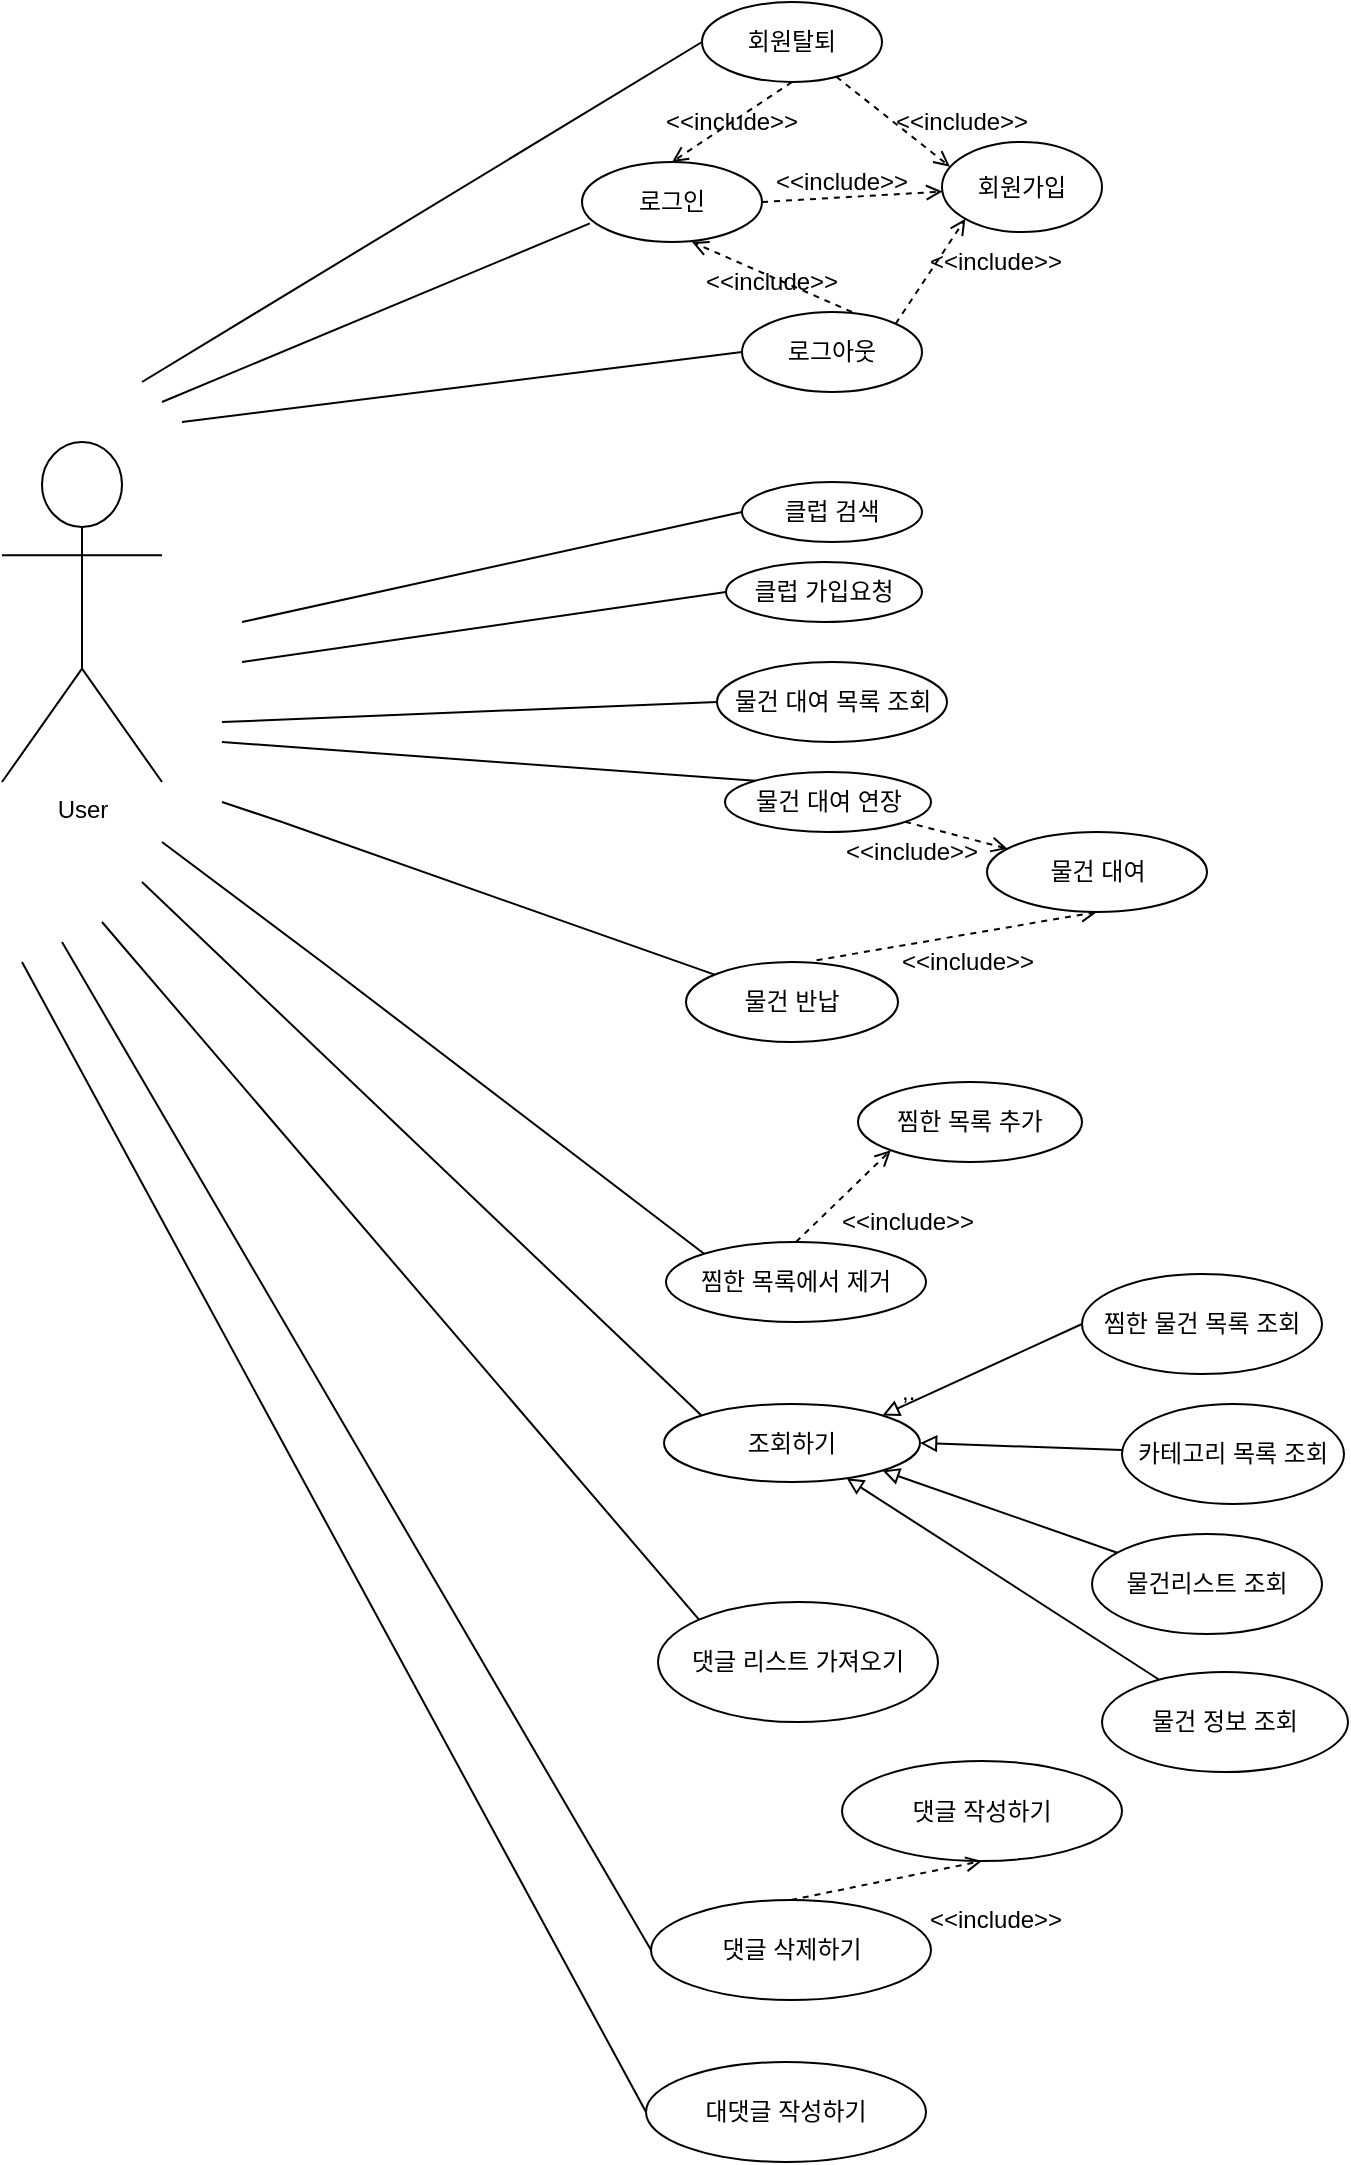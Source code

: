 <mxfile version="12.1.9" type="github" pages="1"><diagram id="kvc2BI5MKlsOzCtj5kJC" name="Page-1"><mxGraphModel dx="782" dy="469" grid="1" gridSize="10" guides="1" tooltips="1" connect="1" arrows="1" fold="1" page="1" pageScale="1" pageWidth="827" pageHeight="1169" math="0" shadow="0"><root><mxCell id="0"/><mxCell id="1" parent="0"/><mxCell id="IK3XtewCL-V_QUyFNMMT-16" style="edgeStyle=none;rounded=0;orthogonalLoop=1;jettySize=auto;html=1;entryX=0;entryY=0.5;entryDx=0;entryDy=0;endArrow=none;endFill=0;" parent="1" target="IK3XtewCL-V_QUyFNMMT-12" edge="1"><mxGeometry relative="1" as="geometry"><mxPoint x="100" y="230" as="sourcePoint"/></mxGeometry></mxCell><mxCell id="IK3XtewCL-V_QUyFNMMT-17" style="edgeStyle=none;rounded=0;orthogonalLoop=1;jettySize=auto;html=1;entryX=0.044;entryY=0.767;entryDx=0;entryDy=0;endArrow=none;endFill=0;entryPerimeter=0;" parent="1" target="IK3XtewCL-V_QUyFNMMT-9" edge="1"><mxGeometry relative="1" as="geometry"><mxPoint x="90" y="220" as="sourcePoint"/></mxGeometry></mxCell><mxCell id="IK3XtewCL-V_QUyFNMMT-18" style="edgeStyle=none;rounded=0;orthogonalLoop=1;jettySize=auto;html=1;entryX=0;entryY=0.5;entryDx=0;entryDy=0;endArrow=none;endFill=0;" parent="1" target="IK3XtewCL-V_QUyFNMMT-6" edge="1"><mxGeometry relative="1" as="geometry"><mxPoint x="80" y="210" as="sourcePoint"/></mxGeometry></mxCell><mxCell id="IK3XtewCL-V_QUyFNMMT-33" style="rounded=0;orthogonalLoop=1;jettySize=auto;html=1;entryX=0;entryY=0.5;entryDx=0;entryDy=0;startArrow=none;startFill=0;endArrow=none;endFill=0;" parent="1" target="IK3XtewCL-V_QUyFNMMT-15" edge="1"><mxGeometry relative="1" as="geometry"><mxPoint x="130" y="330" as="sourcePoint"/><Array as="points"/></mxGeometry></mxCell><mxCell id="IK3XtewCL-V_QUyFNMMT-34" style="edgeStyle=none;rounded=0;orthogonalLoop=1;jettySize=auto;html=1;entryX=0;entryY=0.5;entryDx=0;entryDy=0;startArrow=none;startFill=0;endArrow=none;endFill=0;" parent="1" target="IK3XtewCL-V_QUyFNMMT-32" edge="1"><mxGeometry relative="1" as="geometry"><mxPoint x="130" y="350" as="sourcePoint"/></mxGeometry></mxCell><mxCell id="IK3XtewCL-V_QUyFNMMT-44" style="edgeStyle=none;rounded=0;orthogonalLoop=1;jettySize=auto;html=1;entryX=0;entryY=0;entryDx=0;entryDy=0;startArrow=none;startFill=0;endArrow=none;endFill=0;" parent="1" target="IK3XtewCL-V_QUyFNMMT-36" edge="1"><mxGeometry relative="1" as="geometry"><mxPoint x="120" y="390" as="sourcePoint"/></mxGeometry></mxCell><mxCell id="IK3XtewCL-V_QUyFNMMT-47" style="rounded=0;orthogonalLoop=1;jettySize=auto;html=1;entryX=0;entryY=0.5;entryDx=0;entryDy=0;startArrow=none;startFill=0;endArrow=none;endFill=0;" parent="1" target="IK3XtewCL-V_QUyFNMMT-35" edge="1"><mxGeometry relative="1" as="geometry"><mxPoint x="120" y="380" as="sourcePoint"/></mxGeometry></mxCell><mxCell id="IK3XtewCL-V_QUyFNMMT-48" style="edgeStyle=none;rounded=0;orthogonalLoop=1;jettySize=auto;html=1;startArrow=none;startFill=0;endArrow=none;endFill=0;" parent="1" target="IK3XtewCL-V_QUyFNMMT-37" edge="1"><mxGeometry relative="1" as="geometry"><mxPoint x="120" y="420" as="sourcePoint"/><Array as="points"><mxPoint x="150" y="430"/></Array></mxGeometry></mxCell><mxCell id="IK3XtewCL-V_QUyFNMMT-61" style="edgeStyle=none;rounded=0;orthogonalLoop=1;jettySize=auto;html=1;entryX=0;entryY=0;entryDx=0;entryDy=0;startArrow=none;startFill=0;endArrow=none;endFill=0;" parent="1" target="IK3XtewCL-V_QUyFNMMT-54" edge="1"><mxGeometry relative="1" as="geometry"><mxPoint x="90" y="440" as="sourcePoint"/><Array as="points"><mxPoint x="170" y="500"/></Array></mxGeometry></mxCell><mxCell id="IK3XtewCL-V_QUyFNMMT-85" style="edgeStyle=none;rounded=0;orthogonalLoop=1;jettySize=auto;html=1;entryX=0;entryY=0;entryDx=0;entryDy=0;startArrow=none;startFill=0;endArrow=none;endFill=0;" parent="1" target="IK3XtewCL-V_QUyFNMMT-78" edge="1"><mxGeometry relative="1" as="geometry"><mxPoint x="80" y="460" as="sourcePoint"/></mxGeometry></mxCell><mxCell id="IK3XtewCL-V_QUyFNMMT-86" style="edgeStyle=none;rounded=0;orthogonalLoop=1;jettySize=auto;html=1;entryX=0;entryY=0;entryDx=0;entryDy=0;startArrow=none;startFill=0;endArrow=none;endFill=0;" parent="1" target="IK3XtewCL-V_QUyFNMMT-71" edge="1"><mxGeometry relative="1" as="geometry"><mxPoint x="60" y="480" as="sourcePoint"/></mxGeometry></mxCell><mxCell id="IK3XtewCL-V_QUyFNMMT-87" style="edgeStyle=none;rounded=0;orthogonalLoop=1;jettySize=auto;html=1;entryX=0;entryY=0.5;entryDx=0;entryDy=0;startArrow=none;startFill=0;endArrow=none;endFill=0;" parent="1" target="IK3XtewCL-V_QUyFNMMT-73" edge="1"><mxGeometry relative="1" as="geometry"><mxPoint x="40" y="490" as="sourcePoint"/></mxGeometry></mxCell><mxCell id="IK3XtewCL-V_QUyFNMMT-88" style="edgeStyle=none;rounded=0;orthogonalLoop=1;jettySize=auto;html=1;startArrow=none;startFill=0;endArrow=none;endFill=0;entryX=0;entryY=0.5;entryDx=0;entryDy=0;" parent="1" target="IK3XtewCL-V_QUyFNMMT-74" edge="1"><mxGeometry relative="1" as="geometry"><mxPoint x="300" y="1050" as="targetPoint"/><mxPoint x="20" y="500" as="sourcePoint"/></mxGeometry></mxCell><mxCell id="IK3XtewCL-V_QUyFNMMT-1" value="User" style="shape=umlActor;verticalLabelPosition=bottom;labelBackgroundColor=#ffffff;verticalAlign=top;html=1;" parent="1" vertex="1"><mxGeometry x="10" y="240" width="80" height="170" as="geometry"/></mxCell><mxCell id="IK3XtewCL-V_QUyFNMMT-10" style="rounded=0;orthogonalLoop=1;jettySize=auto;html=1;exitX=0.5;exitY=1;exitDx=0;exitDy=0;entryX=0.5;entryY=0;entryDx=0;entryDy=0;dashed=1;endArrow=open;endFill=0;" parent="1" source="IK3XtewCL-V_QUyFNMMT-6" target="IK3XtewCL-V_QUyFNMMT-9" edge="1"><mxGeometry relative="1" as="geometry"/></mxCell><mxCell id="IK3XtewCL-V_QUyFNMMT-21" style="edgeStyle=none;rounded=0;orthogonalLoop=1;jettySize=auto;html=1;entryX=0.05;entryY=0.274;entryDx=0;entryDy=0;entryPerimeter=0;endArrow=open;endFill=0;dashed=1;startArrow=none;startFill=0;" parent="1" source="IK3XtewCL-V_QUyFNMMT-6" target="IK3XtewCL-V_QUyFNMMT-19" edge="1"><mxGeometry relative="1" as="geometry"/></mxCell><mxCell id="IK3XtewCL-V_QUyFNMMT-6" value="회원탈퇴" style="ellipse;whiteSpace=wrap;html=1;" parent="1" vertex="1"><mxGeometry x="360" y="20" width="90" height="40" as="geometry"/></mxCell><mxCell id="IK3XtewCL-V_QUyFNMMT-22" style="edgeStyle=none;rounded=0;orthogonalLoop=1;jettySize=auto;html=1;exitX=1;exitY=0.5;exitDx=0;exitDy=0;endArrow=open;endFill=0;dashed=1;" parent="1" source="IK3XtewCL-V_QUyFNMMT-9" target="IK3XtewCL-V_QUyFNMMT-19" edge="1"><mxGeometry relative="1" as="geometry"/></mxCell><mxCell id="IK3XtewCL-V_QUyFNMMT-9" value="로그인" style="ellipse;whiteSpace=wrap;html=1;" parent="1" vertex="1"><mxGeometry x="300" y="100" width="90" height="40" as="geometry"/></mxCell><mxCell id="IK3XtewCL-V_QUyFNMMT-11" value="&amp;lt;&amp;lt;include&amp;gt;&amp;gt;" style="text;html=1;resizable=0;points=[];autosize=1;align=left;verticalAlign=top;spacingTop=-4;" parent="1" vertex="1"><mxGeometry x="340" y="70" width="80" height="20" as="geometry"/></mxCell><mxCell id="IK3XtewCL-V_QUyFNMMT-13" style="rounded=0;orthogonalLoop=1;jettySize=auto;html=1;exitX=0.5;exitY=0;exitDx=0;exitDy=0;entryX=0.5;entryY=1;entryDx=0;entryDy=0;dashed=1;endArrow=open;endFill=0;" parent="1" edge="1"><mxGeometry relative="1" as="geometry"><mxPoint x="435" y="175" as="sourcePoint"/><mxPoint x="355" y="140" as="targetPoint"/></mxGeometry></mxCell><mxCell id="IK3XtewCL-V_QUyFNMMT-23" style="edgeStyle=none;rounded=0;orthogonalLoop=1;jettySize=auto;html=1;exitX=1;exitY=0;exitDx=0;exitDy=0;entryX=0;entryY=1;entryDx=0;entryDy=0;endArrow=open;endFill=0;startArrow=none;startFill=0;dashed=1;" parent="1" source="IK3XtewCL-V_QUyFNMMT-12" target="IK3XtewCL-V_QUyFNMMT-19" edge="1"><mxGeometry relative="1" as="geometry"/></mxCell><mxCell id="IK3XtewCL-V_QUyFNMMT-12" value="로그아웃" style="ellipse;whiteSpace=wrap;html=1;" parent="1" vertex="1"><mxGeometry x="380" y="175" width="90" height="40" as="geometry"/></mxCell><mxCell id="IK3XtewCL-V_QUyFNMMT-14" value="&amp;lt;&amp;lt;include&amp;gt;&amp;gt;" style="text;html=1;resizable=0;points=[];autosize=1;align=left;verticalAlign=top;spacingTop=-4;" parent="1" vertex="1"><mxGeometry x="360" y="150" width="80" height="20" as="geometry"/></mxCell><mxCell id="IK3XtewCL-V_QUyFNMMT-15" value="클럽 검색" style="ellipse;whiteSpace=wrap;html=1;" parent="1" vertex="1"><mxGeometry x="380" y="260" width="90" height="30" as="geometry"/></mxCell><mxCell id="IK3XtewCL-V_QUyFNMMT-19" value="회원가입" style="ellipse;whiteSpace=wrap;html=1;" parent="1" vertex="1"><mxGeometry x="480" y="90" width="80" height="45" as="geometry"/></mxCell><mxCell id="IK3XtewCL-V_QUyFNMMT-25" value="&amp;lt;&amp;lt;include&amp;gt;&amp;gt;" style="text;html=1;resizable=0;points=[];autosize=1;align=left;verticalAlign=top;spacingTop=-4;" parent="1" vertex="1"><mxGeometry x="455" y="70" width="80" height="20" as="geometry"/></mxCell><mxCell id="IK3XtewCL-V_QUyFNMMT-28" value="&amp;lt;&amp;lt;include&amp;gt;&amp;gt;" style="text;html=1;resizable=0;points=[];autosize=1;align=left;verticalAlign=top;spacingTop=-4;" parent="1" vertex="1"><mxGeometry x="472" y="140" width="80" height="20" as="geometry"/></mxCell><mxCell id="IK3XtewCL-V_QUyFNMMT-30" value="&amp;lt;&amp;lt;include&amp;gt;&amp;gt;" style="text;html=1;resizable=0;points=[];autosize=1;align=left;verticalAlign=top;spacingTop=-4;" parent="1" vertex="1"><mxGeometry x="395" y="100" width="80" height="20" as="geometry"/></mxCell><mxCell id="IK3XtewCL-V_QUyFNMMT-32" value="클럽 가입요청" style="ellipse;whiteSpace=wrap;html=1;" parent="1" vertex="1"><mxGeometry x="372" y="300" width="98" height="30" as="geometry"/></mxCell><mxCell id="IK3XtewCL-V_QUyFNMMT-35" value="물건 대여 목록 조회" style="ellipse;whiteSpace=wrap;html=1;" parent="1" vertex="1"><mxGeometry x="367.5" y="350" width="115" height="40" as="geometry"/></mxCell><mxCell id="IK3XtewCL-V_QUyFNMMT-39" style="edgeStyle=none;rounded=0;orthogonalLoop=1;jettySize=auto;html=1;startArrow=none;startFill=0;endArrow=open;endFill=0;dashed=1;" parent="1" source="IK3XtewCL-V_QUyFNMMT-36" target="IK3XtewCL-V_QUyFNMMT-38" edge="1"><mxGeometry relative="1" as="geometry"/></mxCell><mxCell id="IK3XtewCL-V_QUyFNMMT-36" value="물건 대여 연장" style="ellipse;whiteSpace=wrap;html=1;" parent="1" vertex="1"><mxGeometry x="371.5" y="405" width="103" height="30" as="geometry"/></mxCell><mxCell id="IK3XtewCL-V_QUyFNMMT-40" style="edgeStyle=none;rounded=0;orthogonalLoop=1;jettySize=auto;html=1;dashed=1;startArrow=none;startFill=0;endArrow=open;endFill=0;entryX=0.5;entryY=1;entryDx=0;entryDy=0;exitX=0.616;exitY=-0.022;exitDx=0;exitDy=0;exitPerimeter=0;" parent="1" source="IK3XtewCL-V_QUyFNMMT-37" target="IK3XtewCL-V_QUyFNMMT-38" edge="1"><mxGeometry relative="1" as="geometry"><mxPoint x="270" y="510" as="sourcePoint"/><mxPoint x="345" y="489" as="targetPoint"/></mxGeometry></mxCell><mxCell id="IK3XtewCL-V_QUyFNMMT-37" value="물건 반납" style="ellipse;whiteSpace=wrap;html=1;" parent="1" vertex="1"><mxGeometry x="352" y="500" width="106" height="40" as="geometry"/></mxCell><mxCell id="IK3XtewCL-V_QUyFNMMT-38" value="물건 대여" style="ellipse;whiteSpace=wrap;html=1;" parent="1" vertex="1"><mxGeometry x="502.5" y="435" width="110" height="40" as="geometry"/></mxCell><mxCell id="IK3XtewCL-V_QUyFNMMT-41" value="&amp;lt;&amp;lt;include&amp;gt;&amp;gt;" style="text;html=1;resizable=0;points=[];autosize=1;align=left;verticalAlign=top;spacingTop=-4;" parent="1" vertex="1"><mxGeometry x="430" y="435" width="80" height="20" as="geometry"/></mxCell><mxCell id="IK3XtewCL-V_QUyFNMMT-42" value="&amp;lt;&amp;lt;include&amp;gt;&amp;gt;" style="text;html=1;resizable=0;points=[];autosize=1;align=left;verticalAlign=top;spacingTop=-4;" parent="1" vertex="1"><mxGeometry x="457.5" y="490" width="80" height="20" as="geometry"/></mxCell><mxCell id="IK3XtewCL-V_QUyFNMMT-79" style="edgeStyle=none;rounded=0;orthogonalLoop=1;jettySize=auto;html=1;exitX=0;exitY=0.5;exitDx=0;exitDy=0;entryX=1;entryY=0;entryDx=0;entryDy=0;startArrow=none;startFill=0;endArrow=block;endFill=0;" parent="1" source="IK3XtewCL-V_QUyFNMMT-52" target="IK3XtewCL-V_QUyFNMMT-78" edge="1"><mxGeometry relative="1" as="geometry"/></mxCell><mxCell id="IK3XtewCL-V_QUyFNMMT-52" value="찜한 물건 목록 조회" style="ellipse;whiteSpace=wrap;html=1;" parent="1" vertex="1"><mxGeometry x="550" y="656" width="120" height="50" as="geometry"/></mxCell><mxCell id="IK3XtewCL-V_QUyFNMMT-53" value="찜한 목록 추가" style="ellipse;whiteSpace=wrap;html=1;" parent="1" vertex="1"><mxGeometry x="438" y="560" width="112" height="40" as="geometry"/></mxCell><mxCell id="IK3XtewCL-V_QUyFNMMT-55" style="edgeStyle=none;rounded=0;orthogonalLoop=1;jettySize=auto;html=1;exitX=0.5;exitY=0;exitDx=0;exitDy=0;startArrow=none;startFill=0;endArrow=open;endFill=0;dashed=1;entryX=0;entryY=1;entryDx=0;entryDy=0;" parent="1" source="IK3XtewCL-V_QUyFNMMT-54" target="IK3XtewCL-V_QUyFNMMT-53" edge="1"><mxGeometry relative="1" as="geometry"><mxPoint x="480" y="660" as="targetPoint"/></mxGeometry></mxCell><mxCell id="IK3XtewCL-V_QUyFNMMT-54" value="찜한 목록에서 제거" style="ellipse;whiteSpace=wrap;html=1;" parent="1" vertex="1"><mxGeometry x="342" y="640" width="130" height="40" as="geometry"/></mxCell><mxCell id="IK3XtewCL-V_QUyFNMMT-56" value="&lt;br&gt;,." style="text;html=1;resizable=0;points=[];autosize=1;align=left;verticalAlign=top;spacingTop=-4;" parent="1" vertex="1"><mxGeometry x="458" y="691" width="20" height="30" as="geometry"/></mxCell><mxCell id="IK3XtewCL-V_QUyFNMMT-57" value="&amp;lt;&amp;lt;include&amp;gt;&amp;gt;" style="text;html=1;resizable=0;points=[];autosize=1;align=left;verticalAlign=top;spacingTop=-4;" parent="1" vertex="1"><mxGeometry x="428" y="620" width="80" height="20" as="geometry"/></mxCell><mxCell id="IK3XtewCL-V_QUyFNMMT-80" style="edgeStyle=none;rounded=0;orthogonalLoop=1;jettySize=auto;html=1;entryX=1;entryY=0.5;entryDx=0;entryDy=0;startArrow=none;startFill=0;endArrow=block;endFill=0;" parent="1" source="IK3XtewCL-V_QUyFNMMT-62" target="IK3XtewCL-V_QUyFNMMT-78" edge="1"><mxGeometry relative="1" as="geometry"/></mxCell><mxCell id="IK3XtewCL-V_QUyFNMMT-62" value="카테고리 목록 조회" style="ellipse;whiteSpace=wrap;html=1;" parent="1" vertex="1"><mxGeometry x="570" y="721" width="111" height="50" as="geometry"/></mxCell><mxCell id="IK3XtewCL-V_QUyFNMMT-83" style="edgeStyle=none;rounded=0;orthogonalLoop=1;jettySize=auto;html=1;entryX=1;entryY=1;entryDx=0;entryDy=0;startArrow=none;startFill=0;endArrow=block;endFill=0;" parent="1" source="IK3XtewCL-V_QUyFNMMT-63" target="IK3XtewCL-V_QUyFNMMT-78" edge="1"><mxGeometry relative="1" as="geometry"/></mxCell><mxCell id="IK3XtewCL-V_QUyFNMMT-63" value="물건리스트 조회" style="ellipse;whiteSpace=wrap;html=1;" parent="1" vertex="1"><mxGeometry x="555" y="786" width="115" height="50" as="geometry"/></mxCell><mxCell id="IK3XtewCL-V_QUyFNMMT-84" style="edgeStyle=none;rounded=0;orthogonalLoop=1;jettySize=auto;html=1;startArrow=none;startFill=0;endArrow=block;endFill=0;" parent="1" source="IK3XtewCL-V_QUyFNMMT-64" target="IK3XtewCL-V_QUyFNMMT-78" edge="1"><mxGeometry relative="1" as="geometry"/></mxCell><mxCell id="IK3XtewCL-V_QUyFNMMT-64" value="물건 정보 조회" style="ellipse;whiteSpace=wrap;html=1;" parent="1" vertex="1"><mxGeometry x="560" y="855" width="123" height="50" as="geometry"/></mxCell><mxCell id="IK3XtewCL-V_QUyFNMMT-71" value="댓글 리스트 가져오기" style="ellipse;whiteSpace=wrap;html=1;" parent="1" vertex="1"><mxGeometry x="338" y="820" width="140" height="60" as="geometry"/></mxCell><mxCell id="IK3XtewCL-V_QUyFNMMT-72" value="댓글 작성하기" style="ellipse;whiteSpace=wrap;html=1;" parent="1" vertex="1"><mxGeometry x="430" y="899.5" width="140" height="50" as="geometry"/></mxCell><mxCell id="IK3XtewCL-V_QUyFNMMT-76" style="edgeStyle=none;rounded=0;orthogonalLoop=1;jettySize=auto;html=1;exitX=0.5;exitY=0;exitDx=0;exitDy=0;entryX=0.5;entryY=1;entryDx=0;entryDy=0;startArrow=none;startFill=0;endArrow=open;endFill=0;dashed=1;" parent="1" source="IK3XtewCL-V_QUyFNMMT-73" target="IK3XtewCL-V_QUyFNMMT-72" edge="1"><mxGeometry relative="1" as="geometry"/></mxCell><mxCell id="IK3XtewCL-V_QUyFNMMT-73" value="댓글 삭제하기" style="ellipse;whiteSpace=wrap;html=1;" parent="1" vertex="1"><mxGeometry x="334.5" y="969" width="140" height="50" as="geometry"/></mxCell><mxCell id="IK3XtewCL-V_QUyFNMMT-74" value="대댓글 작성하기" style="ellipse;whiteSpace=wrap;html=1;" parent="1" vertex="1"><mxGeometry x="332" y="1050" width="140" height="50" as="geometry"/></mxCell><mxCell id="IK3XtewCL-V_QUyFNMMT-77" value="&amp;lt;&amp;lt;include&amp;gt;&amp;gt;" style="text;html=1;resizable=0;points=[];autosize=1;align=left;verticalAlign=top;spacingTop=-4;" parent="1" vertex="1"><mxGeometry x="472" y="969" width="80" height="20" as="geometry"/></mxCell><mxCell id="IK3XtewCL-V_QUyFNMMT-78" value="조회하기" style="ellipse;whiteSpace=wrap;html=1;" parent="1" vertex="1"><mxGeometry x="341" y="721" width="128" height="39" as="geometry"/></mxCell></root></mxGraphModel></diagram></mxfile>